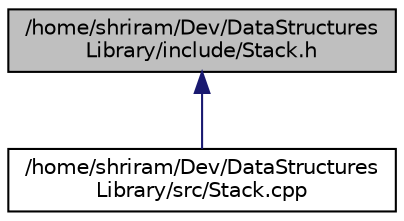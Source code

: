 digraph "/home/shriram/Dev/DataStructuresLibrary/include/Stack.h"
{
 // LATEX_PDF_SIZE
  edge [fontname="Helvetica",fontsize="10",labelfontname="Helvetica",labelfontsize="10"];
  node [fontname="Helvetica",fontsize="10",shape=record];
  Node1 [label="/home/shriram/Dev/DataStructures\lLibrary/include/Stack.h",height=0.2,width=0.4,color="black", fillcolor="grey75", style="filled", fontcolor="black",tooltip=" "];
  Node1 -> Node2 [dir="back",color="midnightblue",fontsize="10",style="solid",fontname="Helvetica"];
  Node2 [label="/home/shriram/Dev/DataStructures\lLibrary/src/Stack.cpp",height=0.2,width=0.4,color="black", fillcolor="white", style="filled",URL="$Stack_8cpp.html",tooltip=" "];
}
